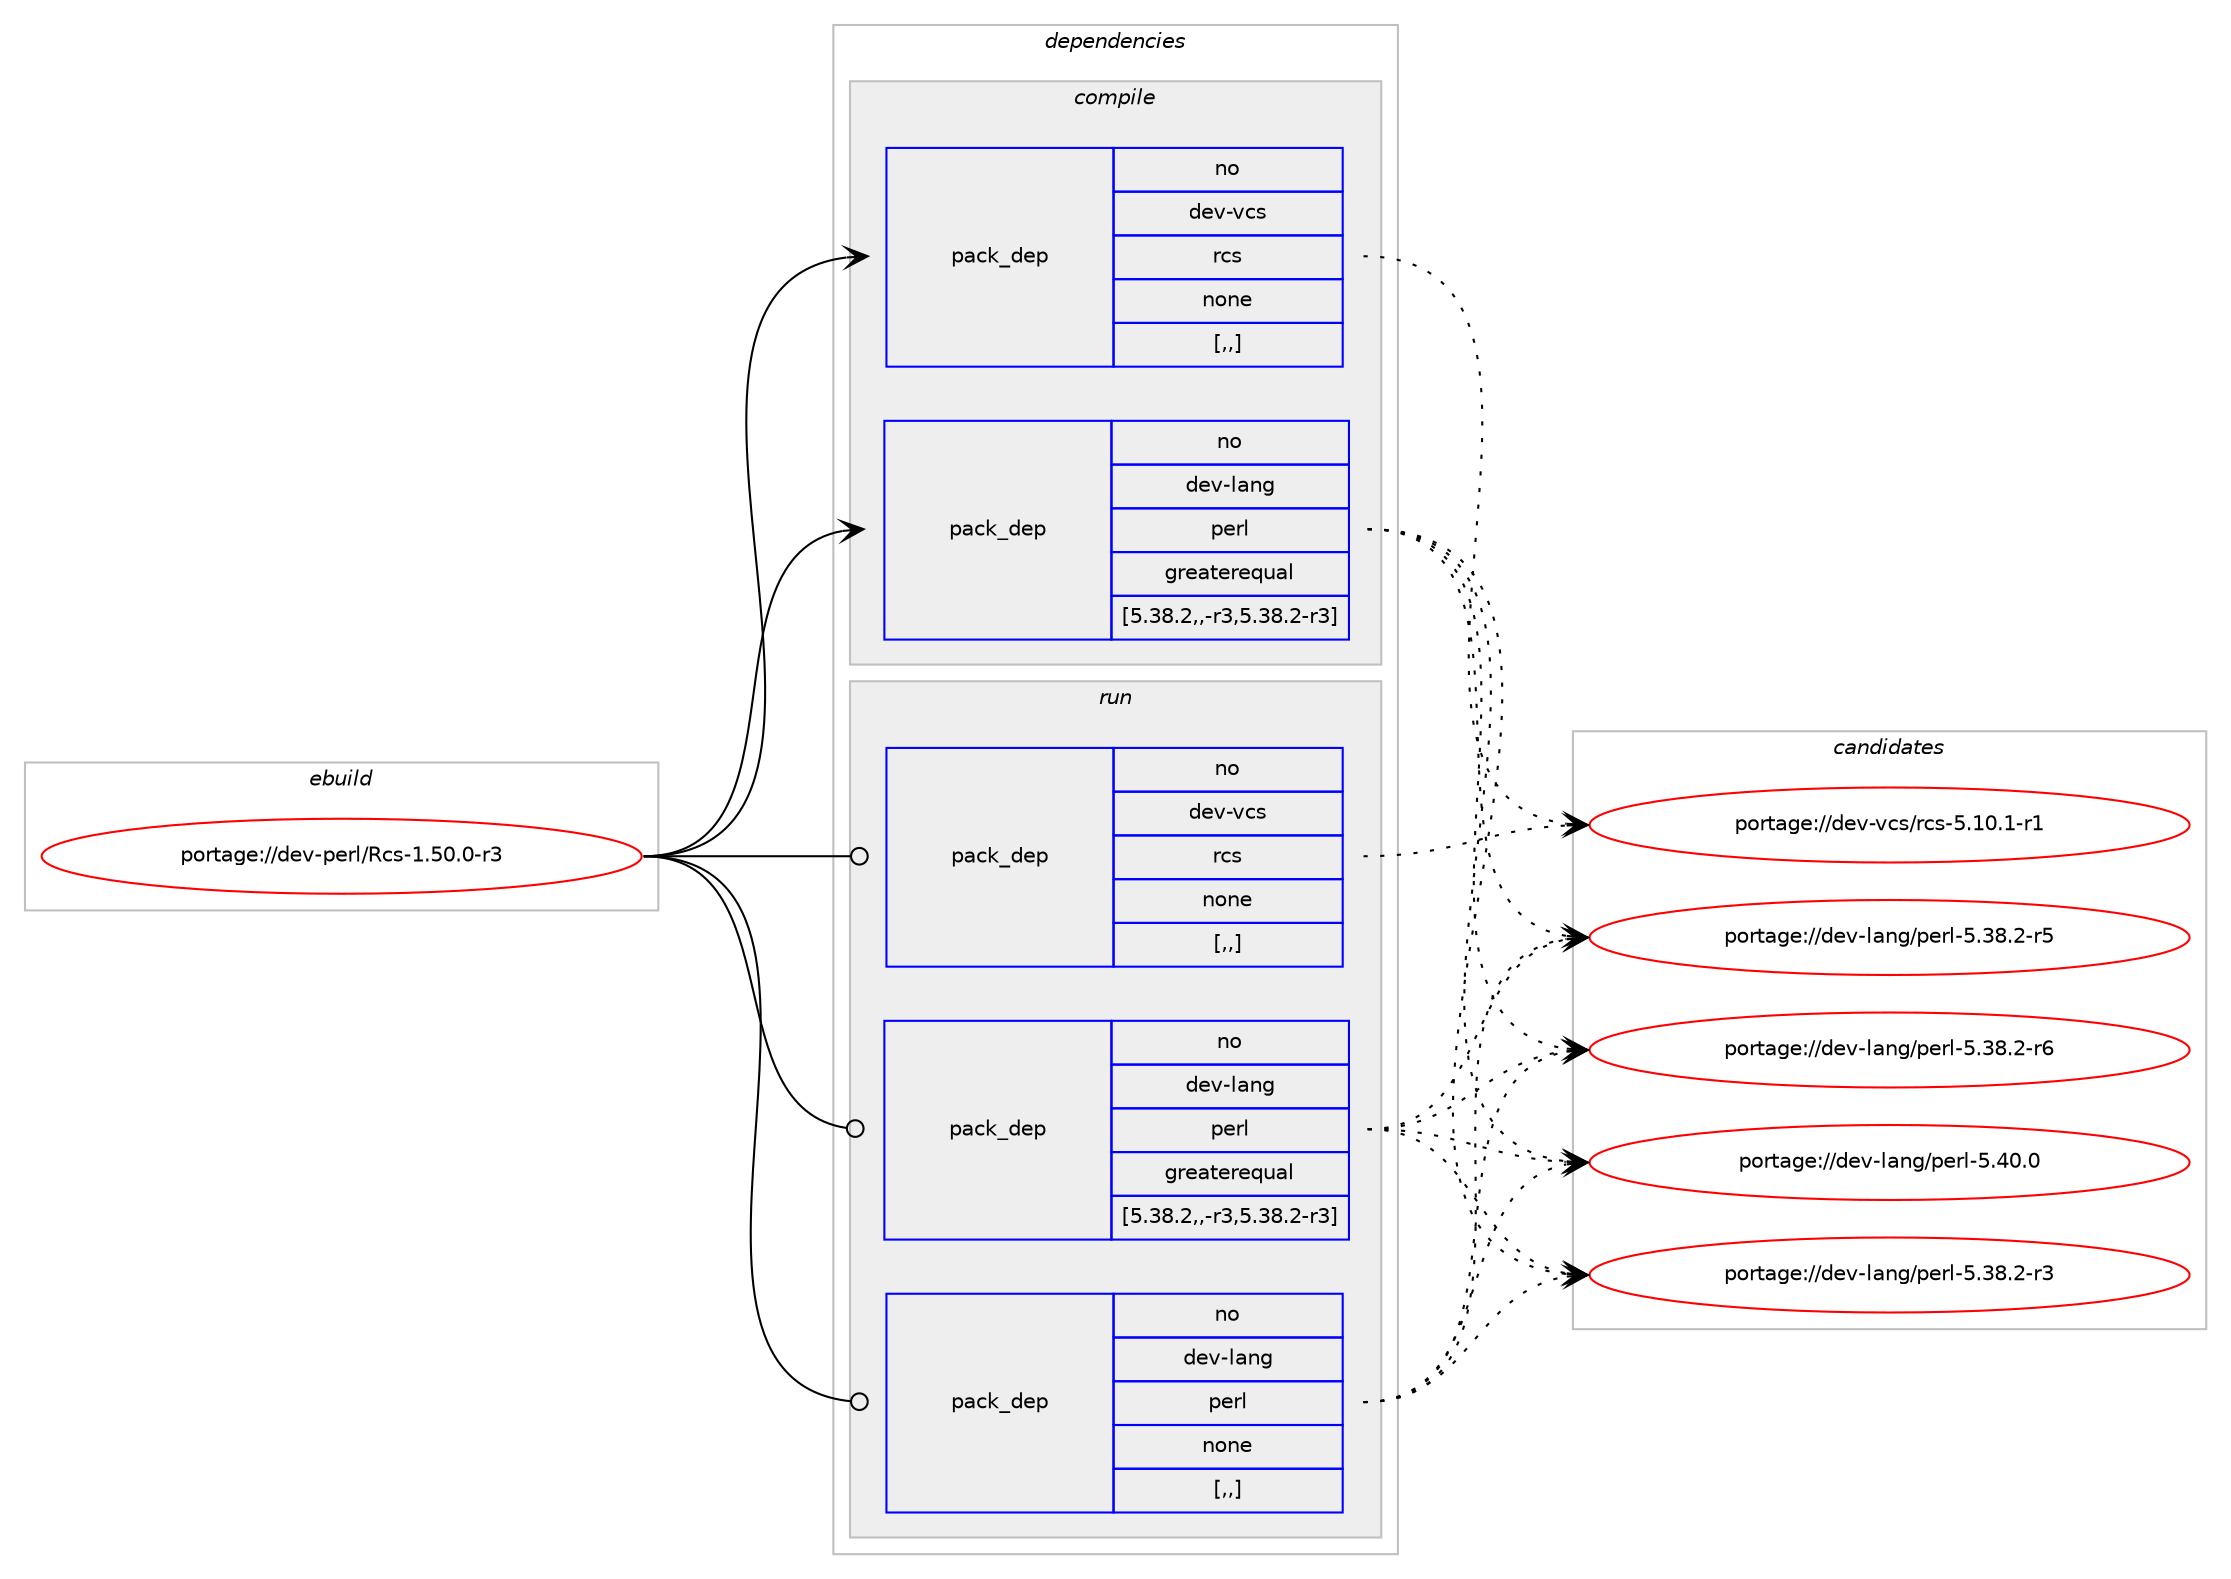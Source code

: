 digraph prolog {

# *************
# Graph options
# *************

newrank=true;
concentrate=true;
compound=true;
graph [rankdir=LR,fontname=Helvetica,fontsize=10,ranksep=1.5];#, ranksep=2.5, nodesep=0.2];
edge  [arrowhead=vee];
node  [fontname=Helvetica,fontsize=10];

# **********
# The ebuild
# **********

subgraph cluster_leftcol {
color=gray;
rank=same;
label=<<i>ebuild</i>>;
id [label="portage://dev-perl/Rcs-1.50.0-r3", color=red, width=4, href="../dev-perl/Rcs-1.50.0-r3.svg"];
}

# ****************
# The dependencies
# ****************

subgraph cluster_midcol {
color=gray;
label=<<i>dependencies</i>>;
subgraph cluster_compile {
fillcolor="#eeeeee";
style=filled;
label=<<i>compile</i>>;
subgraph pack102456 {
dependency132800 [label=<<TABLE BORDER="0" CELLBORDER="1" CELLSPACING="0" CELLPADDING="4" WIDTH="220"><TR><TD ROWSPAN="6" CELLPADDING="30">pack_dep</TD></TR><TR><TD WIDTH="110">no</TD></TR><TR><TD>dev-lang</TD></TR><TR><TD>perl</TD></TR><TR><TD>greaterequal</TD></TR><TR><TD>[5.38.2,,-r3,5.38.2-r3]</TD></TR></TABLE>>, shape=none, color=blue];
}
id:e -> dependency132800:w [weight=20,style="solid",arrowhead="vee"];
subgraph pack102457 {
dependency132801 [label=<<TABLE BORDER="0" CELLBORDER="1" CELLSPACING="0" CELLPADDING="4" WIDTH="220"><TR><TD ROWSPAN="6" CELLPADDING="30">pack_dep</TD></TR><TR><TD WIDTH="110">no</TD></TR><TR><TD>dev-vcs</TD></TR><TR><TD>rcs</TD></TR><TR><TD>none</TD></TR><TR><TD>[,,]</TD></TR></TABLE>>, shape=none, color=blue];
}
id:e -> dependency132801:w [weight=20,style="solid",arrowhead="vee"];
}
subgraph cluster_compileandrun {
fillcolor="#eeeeee";
style=filled;
label=<<i>compile and run</i>>;
}
subgraph cluster_run {
fillcolor="#eeeeee";
style=filled;
label=<<i>run</i>>;
subgraph pack102458 {
dependency132802 [label=<<TABLE BORDER="0" CELLBORDER="1" CELLSPACING="0" CELLPADDING="4" WIDTH="220"><TR><TD ROWSPAN="6" CELLPADDING="30">pack_dep</TD></TR><TR><TD WIDTH="110">no</TD></TR><TR><TD>dev-lang</TD></TR><TR><TD>perl</TD></TR><TR><TD>greaterequal</TD></TR><TR><TD>[5.38.2,,-r3,5.38.2-r3]</TD></TR></TABLE>>, shape=none, color=blue];
}
id:e -> dependency132802:w [weight=20,style="solid",arrowhead="odot"];
subgraph pack102459 {
dependency132803 [label=<<TABLE BORDER="0" CELLBORDER="1" CELLSPACING="0" CELLPADDING="4" WIDTH="220"><TR><TD ROWSPAN="6" CELLPADDING="30">pack_dep</TD></TR><TR><TD WIDTH="110">no</TD></TR><TR><TD>dev-lang</TD></TR><TR><TD>perl</TD></TR><TR><TD>none</TD></TR><TR><TD>[,,]</TD></TR></TABLE>>, shape=none, color=blue];
}
id:e -> dependency132803:w [weight=20,style="solid",arrowhead="odot"];
subgraph pack102460 {
dependency132804 [label=<<TABLE BORDER="0" CELLBORDER="1" CELLSPACING="0" CELLPADDING="4" WIDTH="220"><TR><TD ROWSPAN="6" CELLPADDING="30">pack_dep</TD></TR><TR><TD WIDTH="110">no</TD></TR><TR><TD>dev-vcs</TD></TR><TR><TD>rcs</TD></TR><TR><TD>none</TD></TR><TR><TD>[,,]</TD></TR></TABLE>>, shape=none, color=blue];
}
id:e -> dependency132804:w [weight=20,style="solid",arrowhead="odot"];
}
}

# **************
# The candidates
# **************

subgraph cluster_choices {
rank=same;
color=gray;
label=<<i>candidates</i>>;

subgraph choice102456 {
color=black;
nodesep=1;
choice100101118451089711010347112101114108455346515646504511451 [label="portage://dev-lang/perl-5.38.2-r3", color=red, width=4,href="../dev-lang/perl-5.38.2-r3.svg"];
choice100101118451089711010347112101114108455346515646504511453 [label="portage://dev-lang/perl-5.38.2-r5", color=red, width=4,href="../dev-lang/perl-5.38.2-r5.svg"];
choice100101118451089711010347112101114108455346515646504511454 [label="portage://dev-lang/perl-5.38.2-r6", color=red, width=4,href="../dev-lang/perl-5.38.2-r6.svg"];
choice10010111845108971101034711210111410845534652484648 [label="portage://dev-lang/perl-5.40.0", color=red, width=4,href="../dev-lang/perl-5.40.0.svg"];
dependency132800:e -> choice100101118451089711010347112101114108455346515646504511451:w [style=dotted,weight="100"];
dependency132800:e -> choice100101118451089711010347112101114108455346515646504511453:w [style=dotted,weight="100"];
dependency132800:e -> choice100101118451089711010347112101114108455346515646504511454:w [style=dotted,weight="100"];
dependency132800:e -> choice10010111845108971101034711210111410845534652484648:w [style=dotted,weight="100"];
}
subgraph choice102457 {
color=black;
nodesep=1;
choice10010111845118991154711499115455346494846494511449 [label="portage://dev-vcs/rcs-5.10.1-r1", color=red, width=4,href="../dev-vcs/rcs-5.10.1-r1.svg"];
dependency132801:e -> choice10010111845118991154711499115455346494846494511449:w [style=dotted,weight="100"];
}
subgraph choice102458 {
color=black;
nodesep=1;
choice100101118451089711010347112101114108455346515646504511451 [label="portage://dev-lang/perl-5.38.2-r3", color=red, width=4,href="../dev-lang/perl-5.38.2-r3.svg"];
choice100101118451089711010347112101114108455346515646504511453 [label="portage://dev-lang/perl-5.38.2-r5", color=red, width=4,href="../dev-lang/perl-5.38.2-r5.svg"];
choice100101118451089711010347112101114108455346515646504511454 [label="portage://dev-lang/perl-5.38.2-r6", color=red, width=4,href="../dev-lang/perl-5.38.2-r6.svg"];
choice10010111845108971101034711210111410845534652484648 [label="portage://dev-lang/perl-5.40.0", color=red, width=4,href="../dev-lang/perl-5.40.0.svg"];
dependency132802:e -> choice100101118451089711010347112101114108455346515646504511451:w [style=dotted,weight="100"];
dependency132802:e -> choice100101118451089711010347112101114108455346515646504511453:w [style=dotted,weight="100"];
dependency132802:e -> choice100101118451089711010347112101114108455346515646504511454:w [style=dotted,weight="100"];
dependency132802:e -> choice10010111845108971101034711210111410845534652484648:w [style=dotted,weight="100"];
}
subgraph choice102459 {
color=black;
nodesep=1;
choice100101118451089711010347112101114108455346515646504511451 [label="portage://dev-lang/perl-5.38.2-r3", color=red, width=4,href="../dev-lang/perl-5.38.2-r3.svg"];
choice100101118451089711010347112101114108455346515646504511453 [label="portage://dev-lang/perl-5.38.2-r5", color=red, width=4,href="../dev-lang/perl-5.38.2-r5.svg"];
choice100101118451089711010347112101114108455346515646504511454 [label="portage://dev-lang/perl-5.38.2-r6", color=red, width=4,href="../dev-lang/perl-5.38.2-r6.svg"];
choice10010111845108971101034711210111410845534652484648 [label="portage://dev-lang/perl-5.40.0", color=red, width=4,href="../dev-lang/perl-5.40.0.svg"];
dependency132803:e -> choice100101118451089711010347112101114108455346515646504511451:w [style=dotted,weight="100"];
dependency132803:e -> choice100101118451089711010347112101114108455346515646504511453:w [style=dotted,weight="100"];
dependency132803:e -> choice100101118451089711010347112101114108455346515646504511454:w [style=dotted,weight="100"];
dependency132803:e -> choice10010111845108971101034711210111410845534652484648:w [style=dotted,weight="100"];
}
subgraph choice102460 {
color=black;
nodesep=1;
choice10010111845118991154711499115455346494846494511449 [label="portage://dev-vcs/rcs-5.10.1-r1", color=red, width=4,href="../dev-vcs/rcs-5.10.1-r1.svg"];
dependency132804:e -> choice10010111845118991154711499115455346494846494511449:w [style=dotted,weight="100"];
}
}

}
